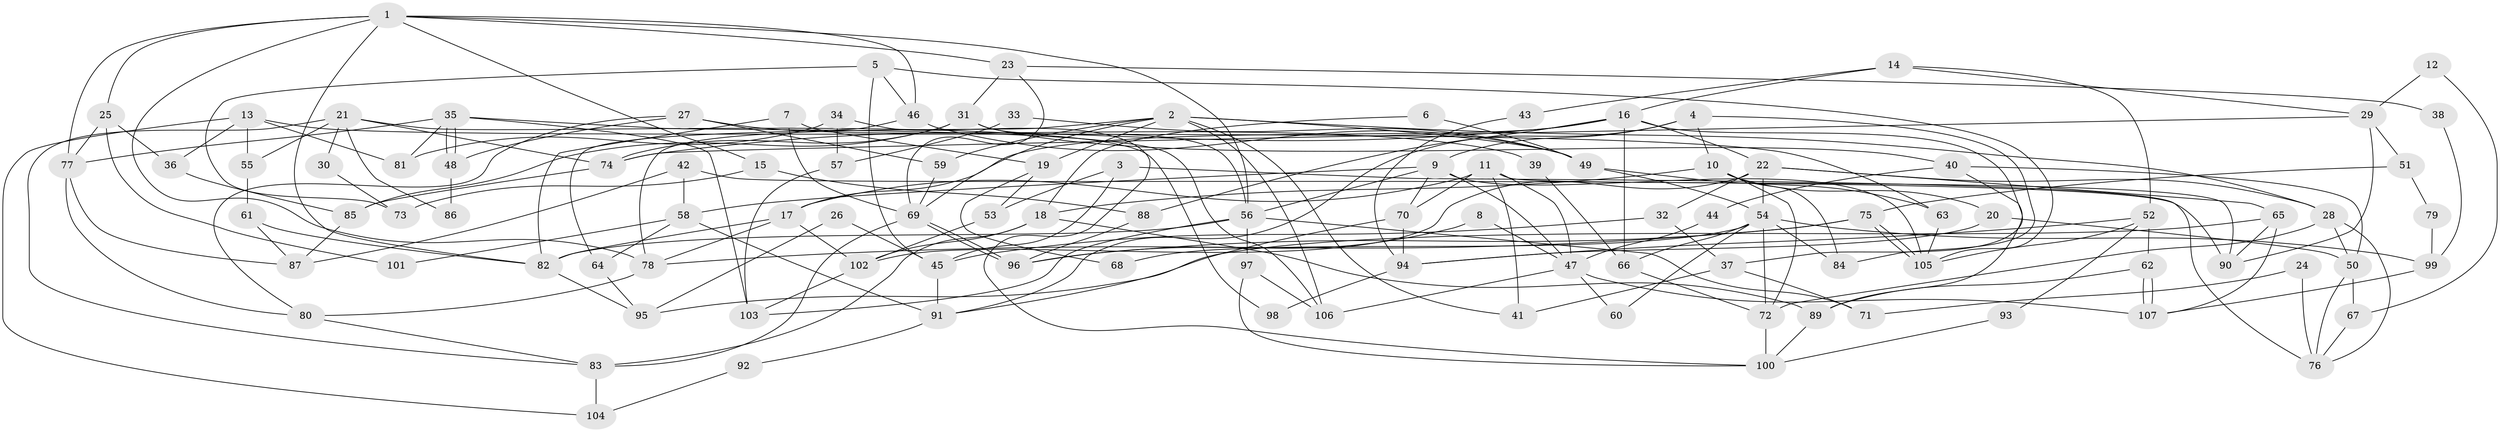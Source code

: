 // Generated by graph-tools (version 1.1) at 2025/49/03/09/25 04:49:59]
// undirected, 107 vertices, 214 edges
graph export_dot {
graph [start="1"]
  node [color=gray90,style=filled];
  1;
  2;
  3;
  4;
  5;
  6;
  7;
  8;
  9;
  10;
  11;
  12;
  13;
  14;
  15;
  16;
  17;
  18;
  19;
  20;
  21;
  22;
  23;
  24;
  25;
  26;
  27;
  28;
  29;
  30;
  31;
  32;
  33;
  34;
  35;
  36;
  37;
  38;
  39;
  40;
  41;
  42;
  43;
  44;
  45;
  46;
  47;
  48;
  49;
  50;
  51;
  52;
  53;
  54;
  55;
  56;
  57;
  58;
  59;
  60;
  61;
  62;
  63;
  64;
  65;
  66;
  67;
  68;
  69;
  70;
  71;
  72;
  73;
  74;
  75;
  76;
  77;
  78;
  79;
  80;
  81;
  82;
  83;
  84;
  85;
  86;
  87;
  88;
  89;
  90;
  91;
  92;
  93;
  94;
  95;
  96;
  97;
  98;
  99;
  100;
  101;
  102;
  103;
  104;
  105;
  106;
  107;
  1 -- 78;
  1 -- 82;
  1 -- 15;
  1 -- 23;
  1 -- 25;
  1 -- 46;
  1 -- 56;
  1 -- 77;
  2 -- 78;
  2 -- 69;
  2 -- 19;
  2 -- 28;
  2 -- 41;
  2 -- 49;
  2 -- 59;
  2 -- 106;
  3 -- 45;
  3 -- 53;
  3 -- 76;
  4 -- 84;
  4 -- 10;
  4 -- 9;
  4 -- 91;
  5 -- 46;
  5 -- 105;
  5 -- 45;
  5 -- 73;
  6 -- 49;
  6 -- 18;
  7 -- 69;
  7 -- 82;
  7 -- 19;
  8 -- 47;
  8 -- 96;
  9 -- 56;
  9 -- 47;
  9 -- 58;
  9 -- 70;
  9 -- 105;
  10 -- 72;
  10 -- 20;
  10 -- 18;
  10 -- 84;
  11 -- 47;
  11 -- 90;
  11 -- 17;
  11 -- 41;
  11 -- 70;
  12 -- 67;
  12 -- 29;
  13 -- 36;
  13 -- 63;
  13 -- 55;
  13 -- 81;
  13 -- 104;
  14 -- 16;
  14 -- 52;
  14 -- 29;
  14 -- 43;
  15 -- 88;
  15 -- 73;
  16 -- 37;
  16 -- 17;
  16 -- 22;
  16 -- 66;
  16 -- 74;
  16 -- 88;
  17 -- 102;
  17 -- 78;
  17 -- 82;
  18 -- 102;
  18 -- 83;
  18 -- 89;
  19 -- 53;
  19 -- 68;
  20 -- 50;
  20 -- 94;
  21 -- 83;
  21 -- 55;
  21 -- 30;
  21 -- 74;
  21 -- 86;
  21 -- 98;
  22 -- 28;
  22 -- 32;
  22 -- 54;
  22 -- 65;
  22 -- 102;
  23 -- 31;
  23 -- 38;
  23 -- 69;
  24 -- 76;
  24 -- 71;
  25 -- 77;
  25 -- 36;
  25 -- 101;
  26 -- 95;
  26 -- 45;
  27 -- 80;
  27 -- 59;
  27 -- 39;
  27 -- 48;
  28 -- 76;
  28 -- 50;
  28 -- 72;
  29 -- 74;
  29 -- 51;
  29 -- 90;
  30 -- 73;
  31 -- 56;
  31 -- 74;
  31 -- 40;
  31 -- 85;
  32 -- 45;
  32 -- 37;
  33 -- 57;
  33 -- 49;
  34 -- 100;
  34 -- 81;
  34 -- 57;
  35 -- 48;
  35 -- 48;
  35 -- 77;
  35 -- 81;
  35 -- 103;
  35 -- 106;
  36 -- 85;
  37 -- 41;
  37 -- 71;
  38 -- 99;
  39 -- 66;
  40 -- 89;
  40 -- 44;
  40 -- 50;
  42 -- 90;
  42 -- 58;
  42 -- 87;
  43 -- 94;
  44 -- 47;
  45 -- 91;
  46 -- 49;
  46 -- 64;
  47 -- 106;
  47 -- 60;
  47 -- 107;
  48 -- 86;
  49 -- 54;
  49 -- 63;
  50 -- 67;
  50 -- 76;
  51 -- 75;
  51 -- 79;
  52 -- 105;
  52 -- 62;
  52 -- 93;
  52 -- 94;
  53 -- 102;
  54 -- 66;
  54 -- 60;
  54 -- 68;
  54 -- 72;
  54 -- 84;
  54 -- 99;
  55 -- 61;
  56 -- 82;
  56 -- 71;
  56 -- 97;
  56 -- 103;
  57 -- 103;
  58 -- 91;
  58 -- 64;
  58 -- 101;
  59 -- 69;
  61 -- 82;
  61 -- 87;
  62 -- 107;
  62 -- 107;
  62 -- 89;
  63 -- 105;
  64 -- 95;
  65 -- 107;
  65 -- 90;
  65 -- 95;
  66 -- 72;
  67 -- 76;
  69 -- 96;
  69 -- 96;
  69 -- 83;
  70 -- 91;
  70 -- 94;
  72 -- 100;
  74 -- 85;
  75 -- 78;
  75 -- 105;
  75 -- 105;
  75 -- 96;
  77 -- 87;
  77 -- 80;
  78 -- 80;
  79 -- 99;
  80 -- 83;
  82 -- 95;
  83 -- 104;
  85 -- 87;
  88 -- 96;
  89 -- 100;
  91 -- 92;
  92 -- 104;
  93 -- 100;
  94 -- 98;
  97 -- 106;
  97 -- 100;
  99 -- 107;
  102 -- 103;
}

